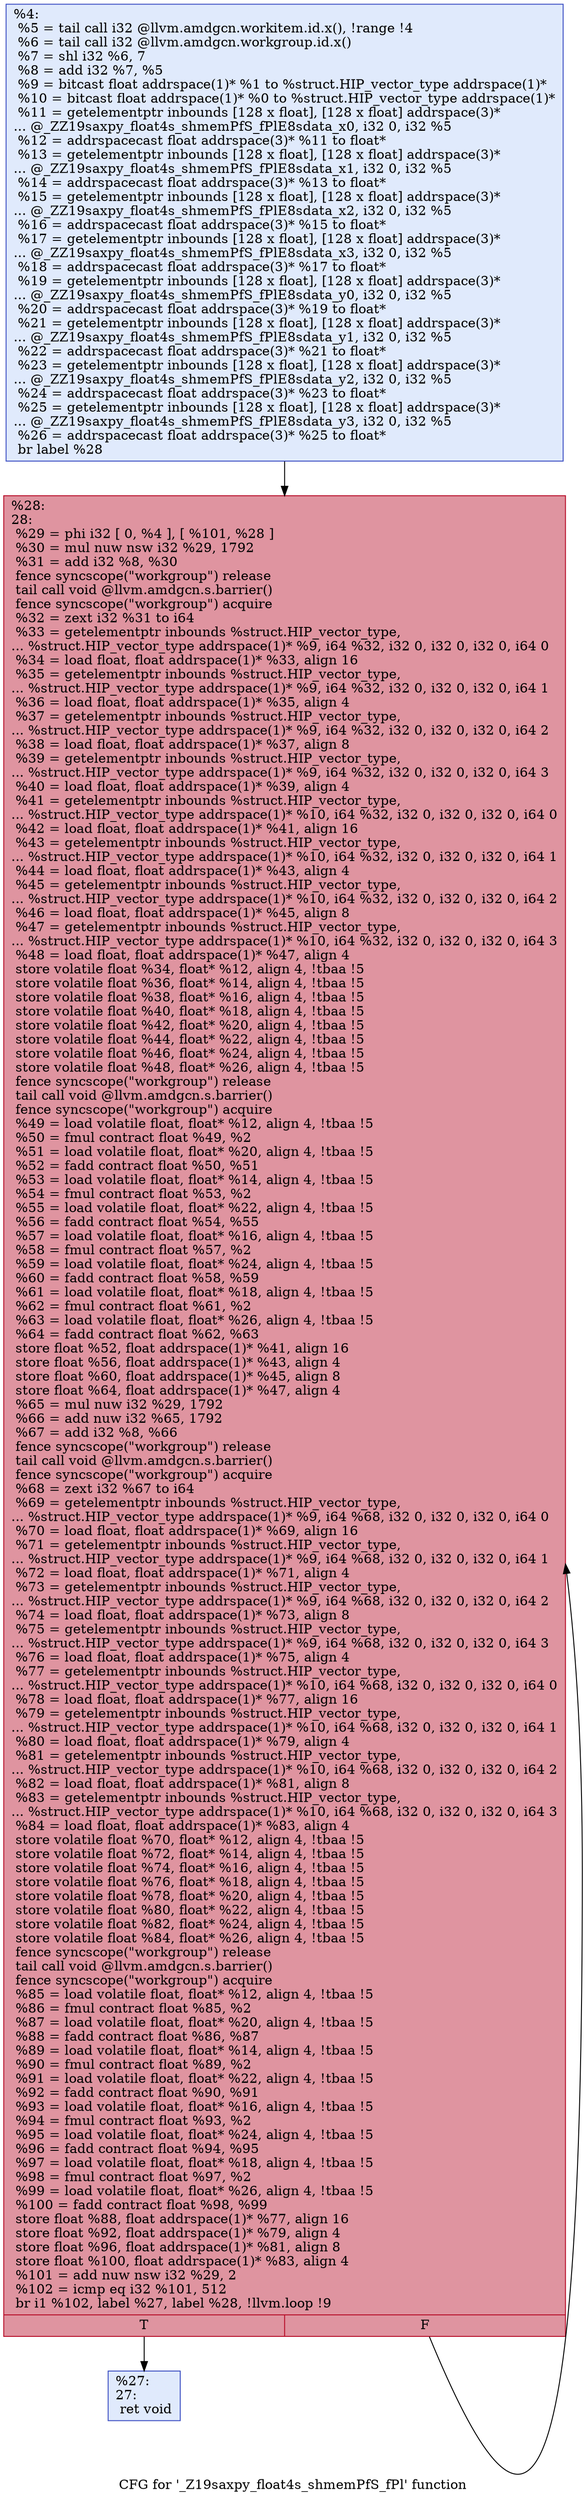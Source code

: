 digraph "CFG for '_Z19saxpy_float4s_shmemPfS_fPl' function" {
	label="CFG for '_Z19saxpy_float4s_shmemPfS_fPl' function";

	Node0x6053bc0 [shape=record,color="#3d50c3ff", style=filled, fillcolor="#b9d0f970",label="{%4:\l  %5 = tail call i32 @llvm.amdgcn.workitem.id.x(), !range !4\l  %6 = tail call i32 @llvm.amdgcn.workgroup.id.x()\l  %7 = shl i32 %6, 7\l  %8 = add i32 %7, %5\l  %9 = bitcast float addrspace(1)* %1 to %struct.HIP_vector_type addrspace(1)*\l  %10 = bitcast float addrspace(1)* %0 to %struct.HIP_vector_type addrspace(1)*\l  %11 = getelementptr inbounds [128 x float], [128 x float] addrspace(3)*\l... @_ZZ19saxpy_float4s_shmemPfS_fPlE8sdata_x0, i32 0, i32 %5\l  %12 = addrspacecast float addrspace(3)* %11 to float*\l  %13 = getelementptr inbounds [128 x float], [128 x float] addrspace(3)*\l... @_ZZ19saxpy_float4s_shmemPfS_fPlE8sdata_x1, i32 0, i32 %5\l  %14 = addrspacecast float addrspace(3)* %13 to float*\l  %15 = getelementptr inbounds [128 x float], [128 x float] addrspace(3)*\l... @_ZZ19saxpy_float4s_shmemPfS_fPlE8sdata_x2, i32 0, i32 %5\l  %16 = addrspacecast float addrspace(3)* %15 to float*\l  %17 = getelementptr inbounds [128 x float], [128 x float] addrspace(3)*\l... @_ZZ19saxpy_float4s_shmemPfS_fPlE8sdata_x3, i32 0, i32 %5\l  %18 = addrspacecast float addrspace(3)* %17 to float*\l  %19 = getelementptr inbounds [128 x float], [128 x float] addrspace(3)*\l... @_ZZ19saxpy_float4s_shmemPfS_fPlE8sdata_y0, i32 0, i32 %5\l  %20 = addrspacecast float addrspace(3)* %19 to float*\l  %21 = getelementptr inbounds [128 x float], [128 x float] addrspace(3)*\l... @_ZZ19saxpy_float4s_shmemPfS_fPlE8sdata_y1, i32 0, i32 %5\l  %22 = addrspacecast float addrspace(3)* %21 to float*\l  %23 = getelementptr inbounds [128 x float], [128 x float] addrspace(3)*\l... @_ZZ19saxpy_float4s_shmemPfS_fPlE8sdata_y2, i32 0, i32 %5\l  %24 = addrspacecast float addrspace(3)* %23 to float*\l  %25 = getelementptr inbounds [128 x float], [128 x float] addrspace(3)*\l... @_ZZ19saxpy_float4s_shmemPfS_fPlE8sdata_y3, i32 0, i32 %5\l  %26 = addrspacecast float addrspace(3)* %25 to float*\l  br label %28\l}"];
	Node0x6053bc0 -> Node0x6055430;
	Node0x6055f40 [shape=record,color="#3d50c3ff", style=filled, fillcolor="#b9d0f970",label="{%27:\l27:                                               \l  ret void\l}"];
	Node0x6055430 [shape=record,color="#b70d28ff", style=filled, fillcolor="#b70d2870",label="{%28:\l28:                                               \l  %29 = phi i32 [ 0, %4 ], [ %101, %28 ]\l  %30 = mul nuw nsw i32 %29, 1792\l  %31 = add i32 %8, %30\l  fence syncscope(\"workgroup\") release\l  tail call void @llvm.amdgcn.s.barrier()\l  fence syncscope(\"workgroup\") acquire\l  %32 = zext i32 %31 to i64\l  %33 = getelementptr inbounds %struct.HIP_vector_type,\l... %struct.HIP_vector_type addrspace(1)* %9, i64 %32, i32 0, i32 0, i32 0, i64 0\l  %34 = load float, float addrspace(1)* %33, align 16\l  %35 = getelementptr inbounds %struct.HIP_vector_type,\l... %struct.HIP_vector_type addrspace(1)* %9, i64 %32, i32 0, i32 0, i32 0, i64 1\l  %36 = load float, float addrspace(1)* %35, align 4\l  %37 = getelementptr inbounds %struct.HIP_vector_type,\l... %struct.HIP_vector_type addrspace(1)* %9, i64 %32, i32 0, i32 0, i32 0, i64 2\l  %38 = load float, float addrspace(1)* %37, align 8\l  %39 = getelementptr inbounds %struct.HIP_vector_type,\l... %struct.HIP_vector_type addrspace(1)* %9, i64 %32, i32 0, i32 0, i32 0, i64 3\l  %40 = load float, float addrspace(1)* %39, align 4\l  %41 = getelementptr inbounds %struct.HIP_vector_type,\l... %struct.HIP_vector_type addrspace(1)* %10, i64 %32, i32 0, i32 0, i32 0, i64 0\l  %42 = load float, float addrspace(1)* %41, align 16\l  %43 = getelementptr inbounds %struct.HIP_vector_type,\l... %struct.HIP_vector_type addrspace(1)* %10, i64 %32, i32 0, i32 0, i32 0, i64 1\l  %44 = load float, float addrspace(1)* %43, align 4\l  %45 = getelementptr inbounds %struct.HIP_vector_type,\l... %struct.HIP_vector_type addrspace(1)* %10, i64 %32, i32 0, i32 0, i32 0, i64 2\l  %46 = load float, float addrspace(1)* %45, align 8\l  %47 = getelementptr inbounds %struct.HIP_vector_type,\l... %struct.HIP_vector_type addrspace(1)* %10, i64 %32, i32 0, i32 0, i32 0, i64 3\l  %48 = load float, float addrspace(1)* %47, align 4\l  store volatile float %34, float* %12, align 4, !tbaa !5\l  store volatile float %36, float* %14, align 4, !tbaa !5\l  store volatile float %38, float* %16, align 4, !tbaa !5\l  store volatile float %40, float* %18, align 4, !tbaa !5\l  store volatile float %42, float* %20, align 4, !tbaa !5\l  store volatile float %44, float* %22, align 4, !tbaa !5\l  store volatile float %46, float* %24, align 4, !tbaa !5\l  store volatile float %48, float* %26, align 4, !tbaa !5\l  fence syncscope(\"workgroup\") release\l  tail call void @llvm.amdgcn.s.barrier()\l  fence syncscope(\"workgroup\") acquire\l  %49 = load volatile float, float* %12, align 4, !tbaa !5\l  %50 = fmul contract float %49, %2\l  %51 = load volatile float, float* %20, align 4, !tbaa !5\l  %52 = fadd contract float %50, %51\l  %53 = load volatile float, float* %14, align 4, !tbaa !5\l  %54 = fmul contract float %53, %2\l  %55 = load volatile float, float* %22, align 4, !tbaa !5\l  %56 = fadd contract float %54, %55\l  %57 = load volatile float, float* %16, align 4, !tbaa !5\l  %58 = fmul contract float %57, %2\l  %59 = load volatile float, float* %24, align 4, !tbaa !5\l  %60 = fadd contract float %58, %59\l  %61 = load volatile float, float* %18, align 4, !tbaa !5\l  %62 = fmul contract float %61, %2\l  %63 = load volatile float, float* %26, align 4, !tbaa !5\l  %64 = fadd contract float %62, %63\l  store float %52, float addrspace(1)* %41, align 16\l  store float %56, float addrspace(1)* %43, align 4\l  store float %60, float addrspace(1)* %45, align 8\l  store float %64, float addrspace(1)* %47, align 4\l  %65 = mul nuw i32 %29, 1792\l  %66 = add nuw i32 %65, 1792\l  %67 = add i32 %8, %66\l  fence syncscope(\"workgroup\") release\l  tail call void @llvm.amdgcn.s.barrier()\l  fence syncscope(\"workgroup\") acquire\l  %68 = zext i32 %67 to i64\l  %69 = getelementptr inbounds %struct.HIP_vector_type,\l... %struct.HIP_vector_type addrspace(1)* %9, i64 %68, i32 0, i32 0, i32 0, i64 0\l  %70 = load float, float addrspace(1)* %69, align 16\l  %71 = getelementptr inbounds %struct.HIP_vector_type,\l... %struct.HIP_vector_type addrspace(1)* %9, i64 %68, i32 0, i32 0, i32 0, i64 1\l  %72 = load float, float addrspace(1)* %71, align 4\l  %73 = getelementptr inbounds %struct.HIP_vector_type,\l... %struct.HIP_vector_type addrspace(1)* %9, i64 %68, i32 0, i32 0, i32 0, i64 2\l  %74 = load float, float addrspace(1)* %73, align 8\l  %75 = getelementptr inbounds %struct.HIP_vector_type,\l... %struct.HIP_vector_type addrspace(1)* %9, i64 %68, i32 0, i32 0, i32 0, i64 3\l  %76 = load float, float addrspace(1)* %75, align 4\l  %77 = getelementptr inbounds %struct.HIP_vector_type,\l... %struct.HIP_vector_type addrspace(1)* %10, i64 %68, i32 0, i32 0, i32 0, i64 0\l  %78 = load float, float addrspace(1)* %77, align 16\l  %79 = getelementptr inbounds %struct.HIP_vector_type,\l... %struct.HIP_vector_type addrspace(1)* %10, i64 %68, i32 0, i32 0, i32 0, i64 1\l  %80 = load float, float addrspace(1)* %79, align 4\l  %81 = getelementptr inbounds %struct.HIP_vector_type,\l... %struct.HIP_vector_type addrspace(1)* %10, i64 %68, i32 0, i32 0, i32 0, i64 2\l  %82 = load float, float addrspace(1)* %81, align 8\l  %83 = getelementptr inbounds %struct.HIP_vector_type,\l... %struct.HIP_vector_type addrspace(1)* %10, i64 %68, i32 0, i32 0, i32 0, i64 3\l  %84 = load float, float addrspace(1)* %83, align 4\l  store volatile float %70, float* %12, align 4, !tbaa !5\l  store volatile float %72, float* %14, align 4, !tbaa !5\l  store volatile float %74, float* %16, align 4, !tbaa !5\l  store volatile float %76, float* %18, align 4, !tbaa !5\l  store volatile float %78, float* %20, align 4, !tbaa !5\l  store volatile float %80, float* %22, align 4, !tbaa !5\l  store volatile float %82, float* %24, align 4, !tbaa !5\l  store volatile float %84, float* %26, align 4, !tbaa !5\l  fence syncscope(\"workgroup\") release\l  tail call void @llvm.amdgcn.s.barrier()\l  fence syncscope(\"workgroup\") acquire\l  %85 = load volatile float, float* %12, align 4, !tbaa !5\l  %86 = fmul contract float %85, %2\l  %87 = load volatile float, float* %20, align 4, !tbaa !5\l  %88 = fadd contract float %86, %87\l  %89 = load volatile float, float* %14, align 4, !tbaa !5\l  %90 = fmul contract float %89, %2\l  %91 = load volatile float, float* %22, align 4, !tbaa !5\l  %92 = fadd contract float %90, %91\l  %93 = load volatile float, float* %16, align 4, !tbaa !5\l  %94 = fmul contract float %93, %2\l  %95 = load volatile float, float* %24, align 4, !tbaa !5\l  %96 = fadd contract float %94, %95\l  %97 = load volatile float, float* %18, align 4, !tbaa !5\l  %98 = fmul contract float %97, %2\l  %99 = load volatile float, float* %26, align 4, !tbaa !5\l  %100 = fadd contract float %98, %99\l  store float %88, float addrspace(1)* %77, align 16\l  store float %92, float addrspace(1)* %79, align 4\l  store float %96, float addrspace(1)* %81, align 8\l  store float %100, float addrspace(1)* %83, align 4\l  %101 = add nuw nsw i32 %29, 2\l  %102 = icmp eq i32 %101, 512\l  br i1 %102, label %27, label %28, !llvm.loop !9\l|{<s0>T|<s1>F}}"];
	Node0x6055430:s0 -> Node0x6055f40;
	Node0x6055430:s1 -> Node0x6055430;
}
